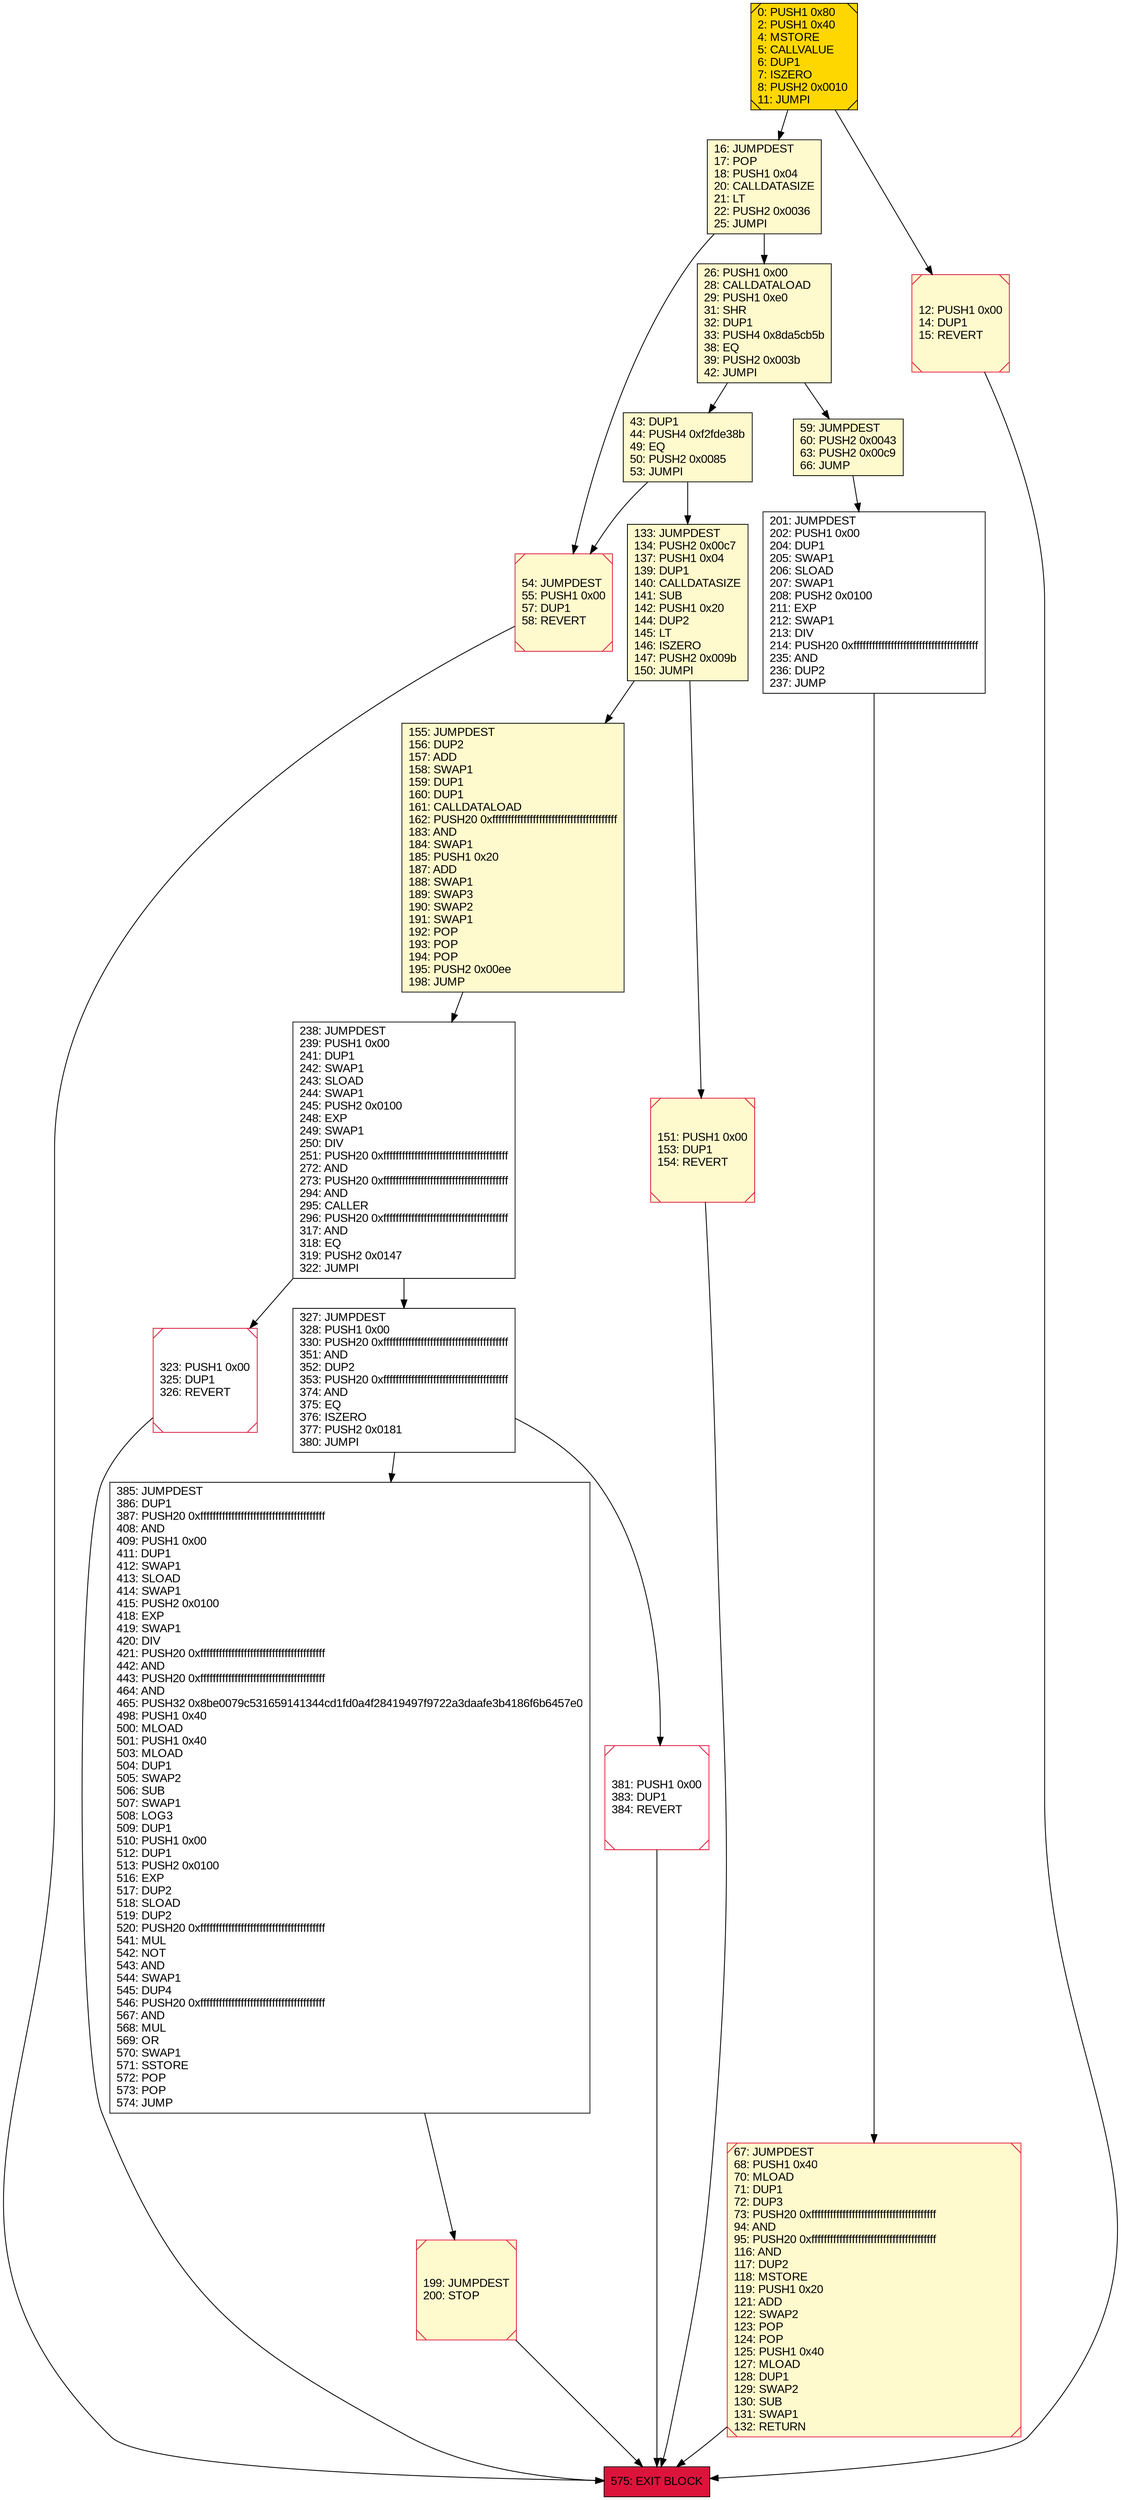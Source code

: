 digraph G {
bgcolor=transparent rankdir=UD;
node [shape=box style=filled color=black fillcolor=white fontname=arial fontcolor=black];
323 [label="323: PUSH1 0x00\l325: DUP1\l326: REVERT\l" shape=Msquare color=crimson ];
155 [label="155: JUMPDEST\l156: DUP2\l157: ADD\l158: SWAP1\l159: DUP1\l160: DUP1\l161: CALLDATALOAD\l162: PUSH20 0xffffffffffffffffffffffffffffffffffffffff\l183: AND\l184: SWAP1\l185: PUSH1 0x20\l187: ADD\l188: SWAP1\l189: SWAP3\l190: SWAP2\l191: SWAP1\l192: POP\l193: POP\l194: POP\l195: PUSH2 0x00ee\l198: JUMP\l" fillcolor=lemonchiffon ];
16 [label="16: JUMPDEST\l17: POP\l18: PUSH1 0x04\l20: CALLDATASIZE\l21: LT\l22: PUSH2 0x0036\l25: JUMPI\l" fillcolor=lemonchiffon ];
43 [label="43: DUP1\l44: PUSH4 0xf2fde38b\l49: EQ\l50: PUSH2 0x0085\l53: JUMPI\l" fillcolor=lemonchiffon ];
12 [label="12: PUSH1 0x00\l14: DUP1\l15: REVERT\l" fillcolor=lemonchiffon shape=Msquare color=crimson ];
67 [label="67: JUMPDEST\l68: PUSH1 0x40\l70: MLOAD\l71: DUP1\l72: DUP3\l73: PUSH20 0xffffffffffffffffffffffffffffffffffffffff\l94: AND\l95: PUSH20 0xffffffffffffffffffffffffffffffffffffffff\l116: AND\l117: DUP2\l118: MSTORE\l119: PUSH1 0x20\l121: ADD\l122: SWAP2\l123: POP\l124: POP\l125: PUSH1 0x40\l127: MLOAD\l128: DUP1\l129: SWAP2\l130: SUB\l131: SWAP1\l132: RETURN\l" fillcolor=lemonchiffon shape=Msquare color=crimson ];
238 [label="238: JUMPDEST\l239: PUSH1 0x00\l241: DUP1\l242: SWAP1\l243: SLOAD\l244: SWAP1\l245: PUSH2 0x0100\l248: EXP\l249: SWAP1\l250: DIV\l251: PUSH20 0xffffffffffffffffffffffffffffffffffffffff\l272: AND\l273: PUSH20 0xffffffffffffffffffffffffffffffffffffffff\l294: AND\l295: CALLER\l296: PUSH20 0xffffffffffffffffffffffffffffffffffffffff\l317: AND\l318: EQ\l319: PUSH2 0x0147\l322: JUMPI\l" ];
54 [label="54: JUMPDEST\l55: PUSH1 0x00\l57: DUP1\l58: REVERT\l" fillcolor=lemonchiffon shape=Msquare color=crimson ];
199 [label="199: JUMPDEST\l200: STOP\l" fillcolor=lemonchiffon shape=Msquare color=crimson ];
385 [label="385: JUMPDEST\l386: DUP1\l387: PUSH20 0xffffffffffffffffffffffffffffffffffffffff\l408: AND\l409: PUSH1 0x00\l411: DUP1\l412: SWAP1\l413: SLOAD\l414: SWAP1\l415: PUSH2 0x0100\l418: EXP\l419: SWAP1\l420: DIV\l421: PUSH20 0xffffffffffffffffffffffffffffffffffffffff\l442: AND\l443: PUSH20 0xffffffffffffffffffffffffffffffffffffffff\l464: AND\l465: PUSH32 0x8be0079c531659141344cd1fd0a4f28419497f9722a3daafe3b4186f6b6457e0\l498: PUSH1 0x40\l500: MLOAD\l501: PUSH1 0x40\l503: MLOAD\l504: DUP1\l505: SWAP2\l506: SUB\l507: SWAP1\l508: LOG3\l509: DUP1\l510: PUSH1 0x00\l512: DUP1\l513: PUSH2 0x0100\l516: EXP\l517: DUP2\l518: SLOAD\l519: DUP2\l520: PUSH20 0xffffffffffffffffffffffffffffffffffffffff\l541: MUL\l542: NOT\l543: AND\l544: SWAP1\l545: DUP4\l546: PUSH20 0xffffffffffffffffffffffffffffffffffffffff\l567: AND\l568: MUL\l569: OR\l570: SWAP1\l571: SSTORE\l572: POP\l573: POP\l574: JUMP\l" ];
59 [label="59: JUMPDEST\l60: PUSH2 0x0043\l63: PUSH2 0x00c9\l66: JUMP\l" fillcolor=lemonchiffon ];
151 [label="151: PUSH1 0x00\l153: DUP1\l154: REVERT\l" fillcolor=lemonchiffon shape=Msquare color=crimson ];
0 [label="0: PUSH1 0x80\l2: PUSH1 0x40\l4: MSTORE\l5: CALLVALUE\l6: DUP1\l7: ISZERO\l8: PUSH2 0x0010\l11: JUMPI\l" fillcolor=lemonchiffon shape=Msquare fillcolor=gold ];
26 [label="26: PUSH1 0x00\l28: CALLDATALOAD\l29: PUSH1 0xe0\l31: SHR\l32: DUP1\l33: PUSH4 0x8da5cb5b\l38: EQ\l39: PUSH2 0x003b\l42: JUMPI\l" fillcolor=lemonchiffon ];
133 [label="133: JUMPDEST\l134: PUSH2 0x00c7\l137: PUSH1 0x04\l139: DUP1\l140: CALLDATASIZE\l141: SUB\l142: PUSH1 0x20\l144: DUP2\l145: LT\l146: ISZERO\l147: PUSH2 0x009b\l150: JUMPI\l" fillcolor=lemonchiffon ];
381 [label="381: PUSH1 0x00\l383: DUP1\l384: REVERT\l" shape=Msquare color=crimson ];
327 [label="327: JUMPDEST\l328: PUSH1 0x00\l330: PUSH20 0xffffffffffffffffffffffffffffffffffffffff\l351: AND\l352: DUP2\l353: PUSH20 0xffffffffffffffffffffffffffffffffffffffff\l374: AND\l375: EQ\l376: ISZERO\l377: PUSH2 0x0181\l380: JUMPI\l" ];
575 [label="575: EXIT BLOCK\l" fillcolor=crimson ];
201 [label="201: JUMPDEST\l202: PUSH1 0x00\l204: DUP1\l205: SWAP1\l206: SLOAD\l207: SWAP1\l208: PUSH2 0x0100\l211: EXP\l212: SWAP1\l213: DIV\l214: PUSH20 0xffffffffffffffffffffffffffffffffffffffff\l235: AND\l236: DUP2\l237: JUMP\l" ];
151 -> 575;
59 -> 201;
26 -> 59;
54 -> 575;
133 -> 151;
238 -> 327;
327 -> 385;
43 -> 133;
238 -> 323;
12 -> 575;
26 -> 43;
16 -> 54;
155 -> 238;
43 -> 54;
133 -> 155;
323 -> 575;
16 -> 26;
385 -> 199;
327 -> 381;
381 -> 575;
199 -> 575;
67 -> 575;
201 -> 67;
0 -> 12;
0 -> 16;
}